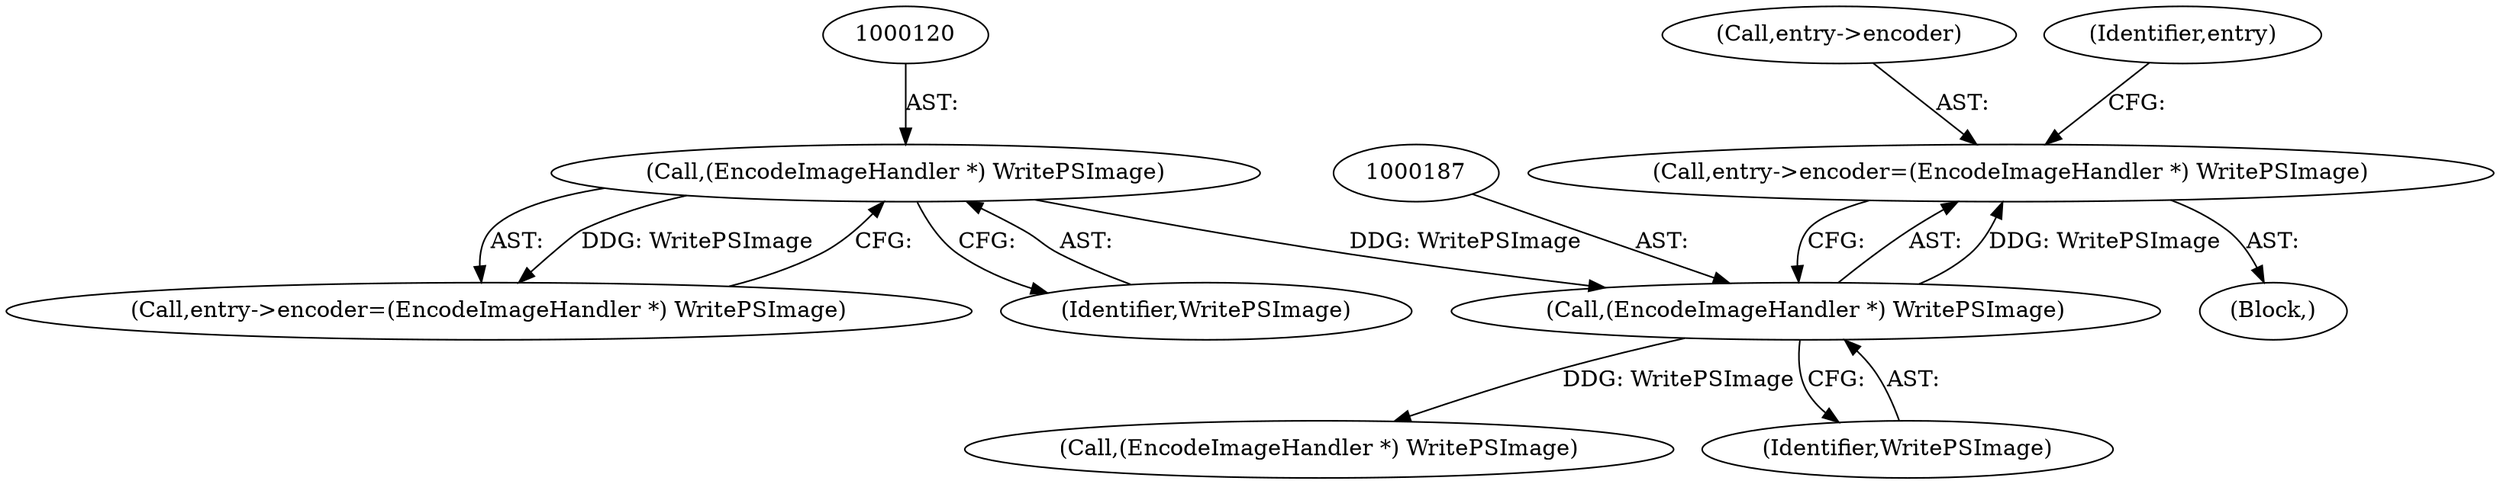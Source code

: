 digraph "0_ImageMagick_8598a497e2d1f556a34458cf54b40ba40674734c_0@pointer" {
"1000182" [label="(Call,entry->encoder=(EncodeImageHandler *) WritePSImage)"];
"1000186" [label="(Call,(EncodeImageHandler *) WritePSImage)"];
"1000119" [label="(Call,(EncodeImageHandler *) WritePSImage)"];
"1000186" [label="(Call,(EncodeImageHandler *) WritePSImage)"];
"1000115" [label="(Call,entry->encoder=(EncodeImageHandler *) WritePSImage)"];
"1000119" [label="(Call,(EncodeImageHandler *) WritePSImage)"];
"1000253" [label="(Call,(EncodeImageHandler *) WritePSImage)"];
"1000183" [label="(Call,entry->encoder)"];
"1000102" [label="(Block,)"];
"1000182" [label="(Call,entry->encoder=(EncodeImageHandler *) WritePSImage)"];
"1000191" [label="(Identifier,entry)"];
"1000121" [label="(Identifier,WritePSImage)"];
"1000188" [label="(Identifier,WritePSImage)"];
"1000182" -> "1000102"  [label="AST: "];
"1000182" -> "1000186"  [label="CFG: "];
"1000183" -> "1000182"  [label="AST: "];
"1000186" -> "1000182"  [label="AST: "];
"1000191" -> "1000182"  [label="CFG: "];
"1000186" -> "1000182"  [label="DDG: WritePSImage"];
"1000186" -> "1000188"  [label="CFG: "];
"1000187" -> "1000186"  [label="AST: "];
"1000188" -> "1000186"  [label="AST: "];
"1000119" -> "1000186"  [label="DDG: WritePSImage"];
"1000186" -> "1000253"  [label="DDG: WritePSImage"];
"1000119" -> "1000115"  [label="AST: "];
"1000119" -> "1000121"  [label="CFG: "];
"1000120" -> "1000119"  [label="AST: "];
"1000121" -> "1000119"  [label="AST: "];
"1000115" -> "1000119"  [label="CFG: "];
"1000119" -> "1000115"  [label="DDG: WritePSImage"];
}
